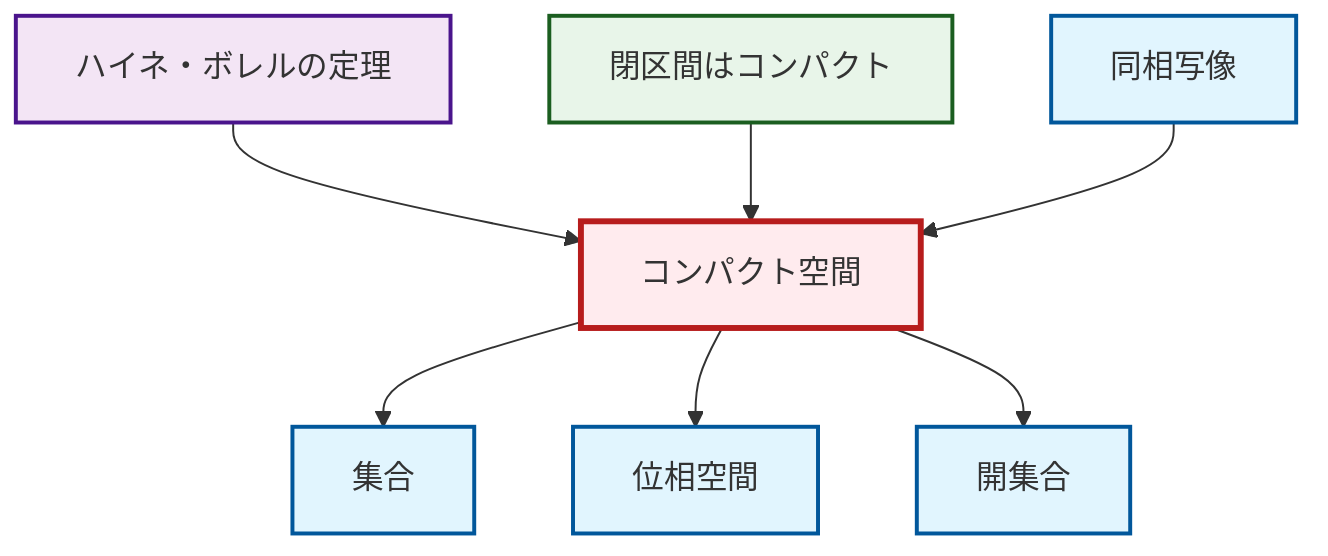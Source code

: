 graph TD
    classDef definition fill:#e1f5fe,stroke:#01579b,stroke-width:2px
    classDef theorem fill:#f3e5f5,stroke:#4a148c,stroke-width:2px
    classDef axiom fill:#fff3e0,stroke:#e65100,stroke-width:2px
    classDef example fill:#e8f5e9,stroke:#1b5e20,stroke-width:2px
    classDef current fill:#ffebee,stroke:#b71c1c,stroke-width:3px
    def-topological-space["位相空間"]:::definition
    def-open-set["開集合"]:::definition
    def-compact["コンパクト空間"]:::definition
    def-homeomorphism["同相写像"]:::definition
    ex-closed-interval-compact["閉区間はコンパクト"]:::example
    def-set["集合"]:::definition
    thm-heine-borel["ハイネ・ボレルの定理"]:::theorem
    thm-heine-borel --> def-compact
    def-compact --> def-set
    ex-closed-interval-compact --> def-compact
    def-compact --> def-topological-space
    def-compact --> def-open-set
    def-homeomorphism --> def-compact
    class def-compact current